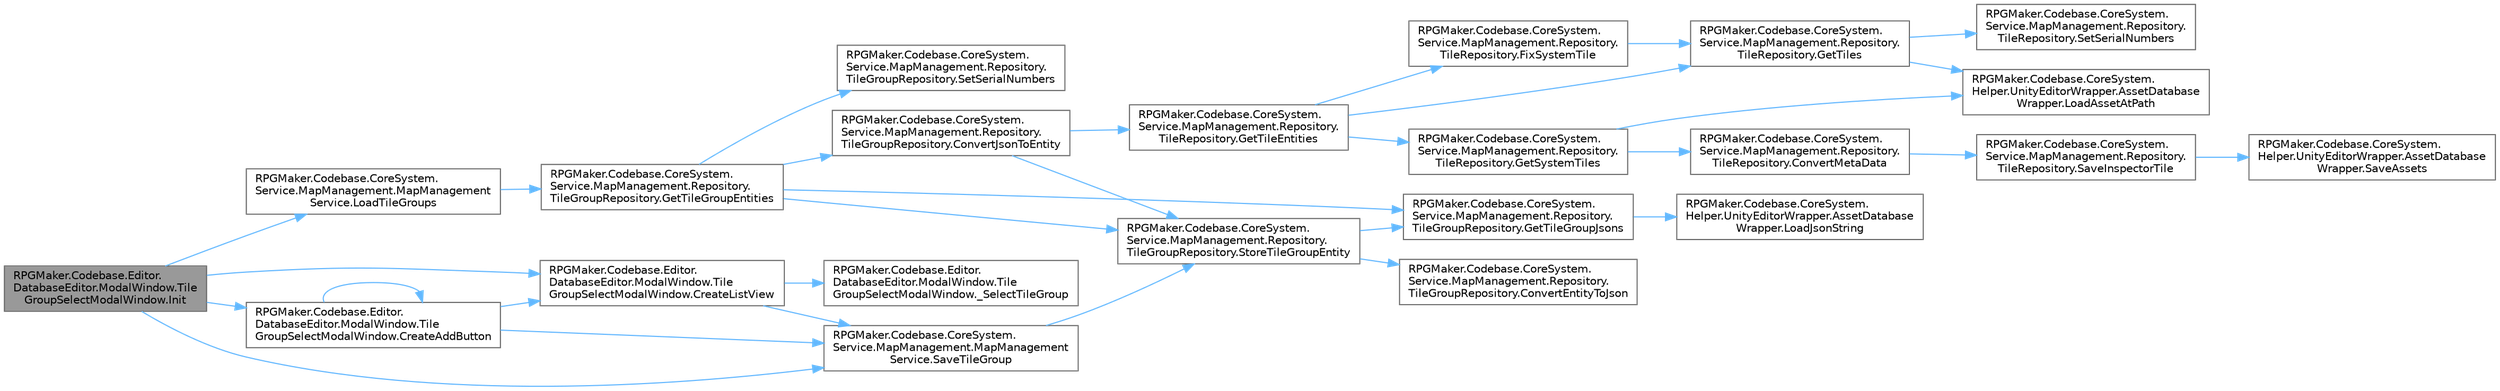 digraph "RPGMaker.Codebase.Editor.DatabaseEditor.ModalWindow.TileGroupSelectModalWindow.Init"
{
 // LATEX_PDF_SIZE
  bgcolor="transparent";
  edge [fontname=Helvetica,fontsize=10,labelfontname=Helvetica,labelfontsize=10];
  node [fontname=Helvetica,fontsize=10,shape=box,height=0.2,width=0.4];
  rankdir="LR";
  Node1 [id="Node000001",label="RPGMaker.Codebase.Editor.\lDatabaseEditor.ModalWindow.Tile\lGroupSelectModalWindow.Init",height=0.2,width=0.4,color="gray40", fillcolor="grey60", style="filled", fontcolor="black",tooltip="😁 初期化"];
  Node1 -> Node2 [id="edge1_Node000001_Node000002",color="steelblue1",style="solid",tooltip=" "];
  Node2 [id="Node000002",label="RPGMaker.Codebase.Editor.\lDatabaseEditor.ModalWindow.Tile\lGroupSelectModalWindow.CreateAddButton",height=0.2,width=0.4,color="grey40", fillcolor="white", style="filled",URL="$d9/ddb/class_r_p_g_maker_1_1_codebase_1_1_editor_1_1_database_editor_1_1_modal_window_1_1_tile_group_select_modal_window.html#ab012a216fb7af4e750d508cc7458cb9b",tooltip="新規追加ボタン"];
  Node2 -> Node2 [id="edge2_Node000002_Node000002",color="steelblue1",style="solid",tooltip=" "];
  Node2 -> Node3 [id="edge3_Node000002_Node000003",color="steelblue1",style="solid",tooltip=" "];
  Node3 [id="Node000003",label="RPGMaker.Codebase.Editor.\lDatabaseEditor.ModalWindow.Tile\lGroupSelectModalWindow.CreateListView",height=0.2,width=0.4,color="grey40", fillcolor="white", style="filled",URL="$d9/ddb/class_r_p_g_maker_1_1_codebase_1_1_editor_1_1_database_editor_1_1_modal_window_1_1_tile_group_select_modal_window.html#a3d2479cbc104028a39fad81a14ac389b",tooltip="リストの要素作成"];
  Node3 -> Node4 [id="edge4_Node000003_Node000004",color="steelblue1",style="solid",tooltip=" "];
  Node4 [id="Node000004",label="RPGMaker.Codebase.Editor.\lDatabaseEditor.ModalWindow.Tile\lGroupSelectModalWindow._SelectTileGroup",height=0.2,width=0.4,color="grey40", fillcolor="white", style="filled",URL="$d9/ddb/class_r_p_g_maker_1_1_codebase_1_1_editor_1_1_database_editor_1_1_modal_window_1_1_tile_group_select_modal_window.html#a4b321d0d5300d9d70a1472c8e6f9c7ef",tooltip="タイルの表示更新"];
  Node3 -> Node5 [id="edge5_Node000003_Node000005",color="steelblue1",style="solid",tooltip=" "];
  Node5 [id="Node000005",label="RPGMaker.Codebase.CoreSystem.\lService.MapManagement.MapManagement\lService.SaveTileGroup",height=0.2,width=0.4,color="grey40", fillcolor="white", style="filled",URL="$da/d11/class_r_p_g_maker_1_1_codebase_1_1_core_system_1_1_service_1_1_map_management_1_1_map_management_service.html#a5e3b9e1249bdbbb5334b1d0df6a404b9",tooltip="😁 [タイルグループ操作]"];
  Node5 -> Node6 [id="edge6_Node000005_Node000006",color="steelblue1",style="solid",tooltip=" "];
  Node6 [id="Node000006",label="RPGMaker.Codebase.CoreSystem.\lService.MapManagement.Repository.\lTileGroupRepository.StoreTileGroupEntity",height=0.2,width=0.4,color="grey40", fillcolor="white", style="filled",URL="$d5/d90/class_r_p_g_maker_1_1_codebase_1_1_core_system_1_1_service_1_1_map_management_1_1_repository_1_1_tile_group_repository.html#a6cb56ba9ebb8eb4aea37fd4cc3c41aed",tooltip="😁 タイル・グループ・エンティティ格納"];
  Node6 -> Node7 [id="edge7_Node000006_Node000007",color="steelblue1",style="solid",tooltip=" "];
  Node7 [id="Node000007",label="RPGMaker.Codebase.CoreSystem.\lService.MapManagement.Repository.\lTileGroupRepository.ConvertEntityToJson",height=0.2,width=0.4,color="grey40", fillcolor="white", style="filled",URL="$d5/d90/class_r_p_g_maker_1_1_codebase_1_1_core_system_1_1_service_1_1_map_management_1_1_repository_1_1_tile_group_repository.html#a05cf2722b977cfe94e7024cc96200f0d",tooltip="😁 エンティティからJSONへ変換"];
  Node6 -> Node8 [id="edge8_Node000006_Node000008",color="steelblue1",style="solid",tooltip=" "];
  Node8 [id="Node000008",label="RPGMaker.Codebase.CoreSystem.\lService.MapManagement.Repository.\lTileGroupRepository.GetTileGroupJsons",height=0.2,width=0.4,color="grey40", fillcolor="white", style="filled",URL="$d5/d90/class_r_p_g_maker_1_1_codebase_1_1_core_system_1_1_service_1_1_map_management_1_1_repository_1_1_tile_group_repository.html#a04b7247ae9564aa49580ddab65f54da7",tooltip="😁 タイル・グループJSON取得"];
  Node8 -> Node9 [id="edge9_Node000008_Node000009",color="steelblue1",style="solid",tooltip=" "];
  Node9 [id="Node000009",label="RPGMaker.Codebase.CoreSystem.\lHelper.UnityEditorWrapper.AssetDatabase\lWrapper.LoadJsonString",height=0.2,width=0.4,color="grey40", fillcolor="white", style="filled",URL="$d9/d20/class_r_p_g_maker_1_1_codebase_1_1_core_system_1_1_helper_1_1_unity_editor_wrapper_1_1_asset_database_wrapper.html#ab1557b81ee60a7dc4f85349106fe4244",tooltip=" "];
  Node2 -> Node5 [id="edge10_Node000002_Node000005",color="steelblue1",style="solid",tooltip=" "];
  Node1 -> Node3 [id="edge11_Node000001_Node000003",color="steelblue1",style="solid",tooltip=" "];
  Node1 -> Node10 [id="edge12_Node000001_Node000010",color="steelblue1",style="solid",tooltip=" "];
  Node10 [id="Node000010",label="RPGMaker.Codebase.CoreSystem.\lService.MapManagement.MapManagement\lService.LoadTileGroups",height=0.2,width=0.4,color="grey40", fillcolor="white", style="filled",URL="$da/d11/class_r_p_g_maker_1_1_codebase_1_1_core_system_1_1_service_1_1_map_management_1_1_map_management_service.html#a4ce791714d2c7a494febf9f7f4b4bac2",tooltip="😁 [タイルグループ操作]"];
  Node10 -> Node11 [id="edge13_Node000010_Node000011",color="steelblue1",style="solid",tooltip=" "];
  Node11 [id="Node000011",label="RPGMaker.Codebase.CoreSystem.\lService.MapManagement.Repository.\lTileGroupRepository.GetTileGroupEntities",height=0.2,width=0.4,color="grey40", fillcolor="white", style="filled",URL="$d5/d90/class_r_p_g_maker_1_1_codebase_1_1_core_system_1_1_service_1_1_map_management_1_1_repository_1_1_tile_group_repository.html#abfa2ebe69095a2b5be71839cdb3dc235",tooltip="😁 タイル・グループ・エンティティ取得"];
  Node11 -> Node12 [id="edge14_Node000011_Node000012",color="steelblue1",style="solid",tooltip=" "];
  Node12 [id="Node000012",label="RPGMaker.Codebase.CoreSystem.\lService.MapManagement.Repository.\lTileGroupRepository.ConvertJsonToEntity",height=0.2,width=0.4,color="grey40", fillcolor="white", style="filled",URL="$d5/d90/class_r_p_g_maker_1_1_codebase_1_1_core_system_1_1_service_1_1_map_management_1_1_repository_1_1_tile_group_repository.html#ab90ed296eefeffab8f631890c196561d",tooltip="😁 JSONからエンティティへ変換"];
  Node12 -> Node13 [id="edge15_Node000012_Node000013",color="steelblue1",style="solid",tooltip=" "];
  Node13 [id="Node000013",label="RPGMaker.Codebase.CoreSystem.\lService.MapManagement.Repository.\lTileRepository.GetTileEntities",height=0.2,width=0.4,color="grey40", fillcolor="white", style="filled",URL="$d3/df6/class_r_p_g_maker_1_1_codebase_1_1_core_system_1_1_service_1_1_map_management_1_1_repository_1_1_tile_repository.html#ae0ca3d1484f74759cd4fa3393c5ae080",tooltip="😁 登録済みの全タイルを取得する"];
  Node13 -> Node14 [id="edge16_Node000013_Node000014",color="steelblue1",style="solid",tooltip=" "];
  Node14 [id="Node000014",label="RPGMaker.Codebase.CoreSystem.\lService.MapManagement.Repository.\lTileRepository.FixSystemTile",height=0.2,width=0.4,color="grey40", fillcolor="white", style="filled",URL="$d3/df6/class_r_p_g_maker_1_1_codebase_1_1_core_system_1_1_service_1_1_map_management_1_1_repository_1_1_tile_repository.html#a0f1b931d39e86c55156e27ea599585a9",tooltip="システム・タイル修正"];
  Node14 -> Node15 [id="edge17_Node000014_Node000015",color="steelblue1",style="solid",tooltip=" "];
  Node15 [id="Node000015",label="RPGMaker.Codebase.CoreSystem.\lService.MapManagement.Repository.\lTileRepository.GetTiles",height=0.2,width=0.4,color="grey40", fillcolor="white", style="filled",URL="$d3/df6/class_r_p_g_maker_1_1_codebase_1_1_core_system_1_1_service_1_1_map_management_1_1_repository_1_1_tile_repository.html#a721b23c17317971ce4dbd40f83c7522a",tooltip="😁 通常タイルを取得する"];
  Node15 -> Node16 [id="edge18_Node000015_Node000016",color="steelblue1",style="solid",tooltip=" "];
  Node16 [id="Node000016",label="RPGMaker.Codebase.CoreSystem.\lHelper.UnityEditorWrapper.AssetDatabase\lWrapper.LoadAssetAtPath",height=0.2,width=0.4,color="grey40", fillcolor="white", style="filled",URL="$d9/d20/class_r_p_g_maker_1_1_codebase_1_1_core_system_1_1_helper_1_1_unity_editor_wrapper_1_1_asset_database_wrapper.html#a471f932b0479bad28c9fd1b02f1d5d7a",tooltip=" "];
  Node15 -> Node17 [id="edge19_Node000015_Node000017",color="steelblue1",style="solid",tooltip=" "];
  Node17 [id="Node000017",label="RPGMaker.Codebase.CoreSystem.\lService.MapManagement.Repository.\lTileRepository.SetSerialNumbers",height=0.2,width=0.4,color="grey40", fillcolor="white", style="filled",URL="$d3/df6/class_r_p_g_maker_1_1_codebase_1_1_core_system_1_1_service_1_1_map_management_1_1_repository_1_1_tile_repository.html#a8ce44c6e810e93ec16a603109c804062",tooltip="連番設定"];
  Node13 -> Node18 [id="edge20_Node000013_Node000018",color="steelblue1",style="solid",tooltip=" "];
  Node18 [id="Node000018",label="RPGMaker.Codebase.CoreSystem.\lService.MapManagement.Repository.\lTileRepository.GetSystemTiles",height=0.2,width=0.4,color="grey40", fillcolor="white", style="filled",URL="$d3/df6/class_r_p_g_maker_1_1_codebase_1_1_core_system_1_1_service_1_1_map_management_1_1_repository_1_1_tile_repository.html#aa95f73797e371e90f6257683a616ba16",tooltip="😁 システムタイルを取得する"];
  Node18 -> Node19 [id="edge21_Node000018_Node000019",color="steelblue1",style="solid",tooltip=" "];
  Node19 [id="Node000019",label="RPGMaker.Codebase.CoreSystem.\lService.MapManagement.Repository.\lTileRepository.ConvertMetaData",height=0.2,width=0.4,color="grey40", fillcolor="white", style="filled",URL="$d3/df6/class_r_p_g_maker_1_1_codebase_1_1_core_system_1_1_service_1_1_map_management_1_1_repository_1_1_tile_repository.html#a3ab090e55198e063fa0fb13dc1f24410",tooltip="😁 旧Storage環境からの移行時に、metaファイル内が壊れている場合に修復する"];
  Node19 -> Node20 [id="edge22_Node000019_Node000020",color="steelblue1",style="solid",tooltip=" "];
  Node20 [id="Node000020",label="RPGMaker.Codebase.CoreSystem.\lService.MapManagement.Repository.\lTileRepository.SaveInspectorTile",height=0.2,width=0.4,color="grey40", fillcolor="white", style="filled",URL="$d3/df6/class_r_p_g_maker_1_1_codebase_1_1_core_system_1_1_service_1_1_map_management_1_1_repository_1_1_tile_repository.html#a58c7aba212f029ed338f3c1d44931a64",tooltip="😁 タイルの保存のみ"];
  Node20 -> Node21 [id="edge23_Node000020_Node000021",color="steelblue1",style="solid",tooltip=" "];
  Node21 [id="Node000021",label="RPGMaker.Codebase.CoreSystem.\lHelper.UnityEditorWrapper.AssetDatabase\lWrapper.SaveAssets",height=0.2,width=0.4,color="grey40", fillcolor="white", style="filled",URL="$d9/d20/class_r_p_g_maker_1_1_codebase_1_1_core_system_1_1_helper_1_1_unity_editor_wrapper_1_1_asset_database_wrapper.html#adfa294899fffd2dd165dcc0c8e7dc9fc",tooltip=" "];
  Node18 -> Node16 [id="edge24_Node000018_Node000016",color="steelblue1",style="solid",tooltip=" "];
  Node13 -> Node15 [id="edge25_Node000013_Node000015",color="steelblue1",style="solid",tooltip=" "];
  Node12 -> Node6 [id="edge26_Node000012_Node000006",color="steelblue1",style="solid",tooltip=" "];
  Node11 -> Node8 [id="edge27_Node000011_Node000008",color="steelblue1",style="solid",tooltip=" "];
  Node11 -> Node22 [id="edge28_Node000011_Node000022",color="steelblue1",style="solid",tooltip=" "];
  Node22 [id="Node000022",label="RPGMaker.Codebase.CoreSystem.\lService.MapManagement.Repository.\lTileGroupRepository.SetSerialNumbers",height=0.2,width=0.4,color="grey40", fillcolor="white", style="filled",URL="$d5/d90/class_r_p_g_maker_1_1_codebase_1_1_core_system_1_1_service_1_1_map_management_1_1_repository_1_1_tile_group_repository.html#a43e5bddd666b2d04a1f60ea6a4f73d0e",tooltip="連番設定"];
  Node11 -> Node6 [id="edge29_Node000011_Node000006",color="steelblue1",style="solid",tooltip=" "];
  Node1 -> Node5 [id="edge30_Node000001_Node000005",color="steelblue1",style="solid",tooltip=" "];
}
